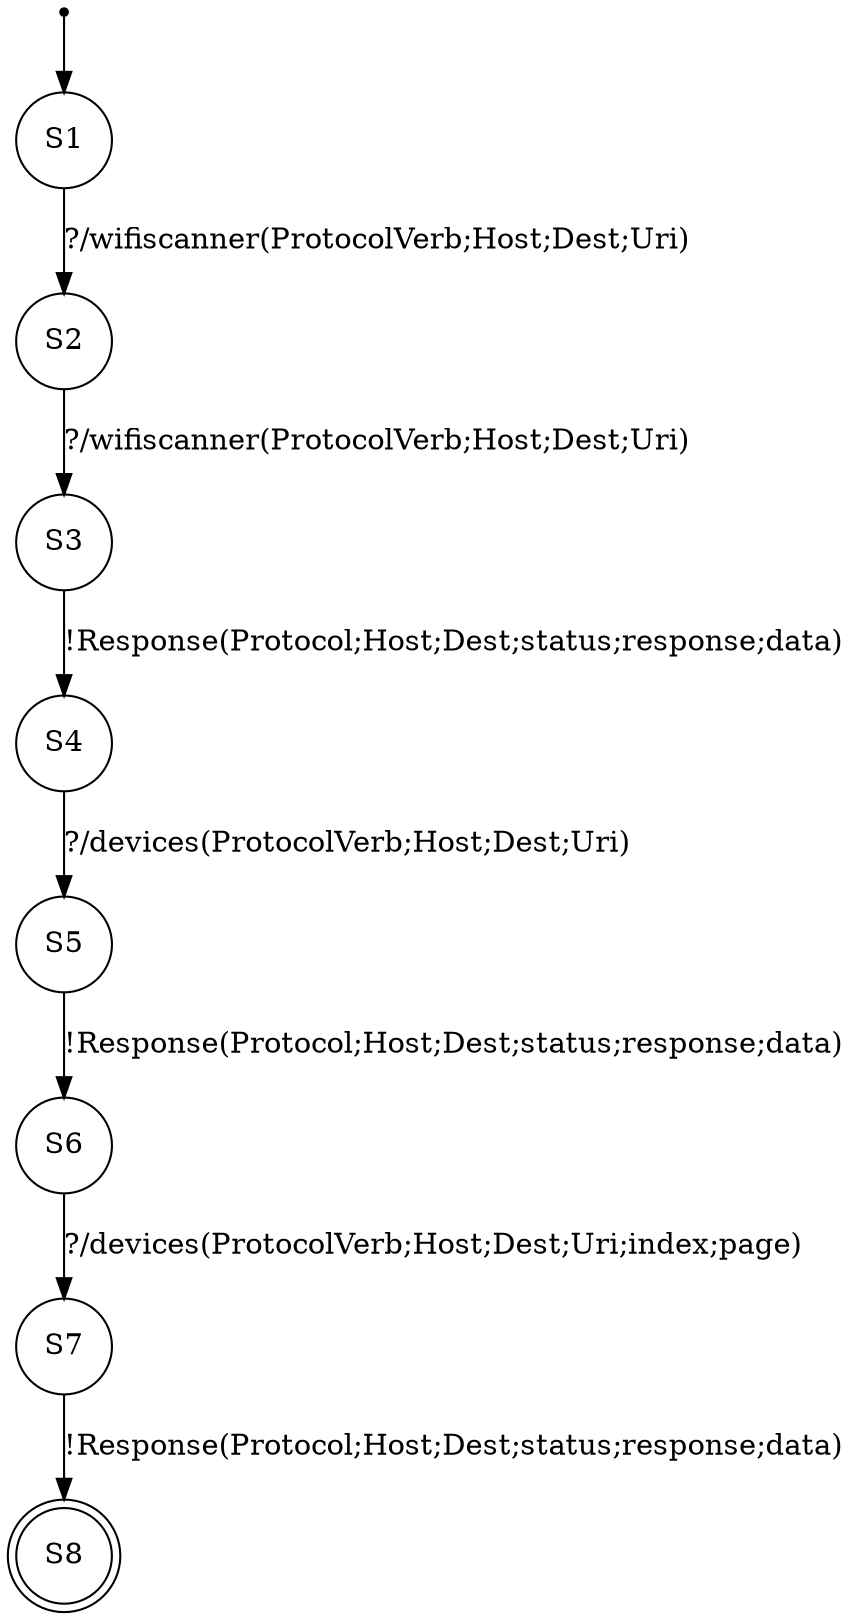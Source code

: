 digraph LTS {
S00[shape=point]
S1[label=S1,shape=circle];
S2[label=S2,shape=circle];
S3[label=S3,shape=circle];
S4[label=S4,shape=circle];
S5[label=S5,shape=circle];
S6[label=S6,shape=circle];
S7[label=S7,shape=circle];
S8[label=S8,shape=doublecircle];
S00 -> S1
S1 -> S2[label ="?/wifiscanner(ProtocolVerb;Host;Dest;Uri)"];
S2 -> S3[label ="?/wifiscanner(ProtocolVerb;Host;Dest;Uri)"];
S3 -> S4[label ="!Response(Protocol;Host;Dest;status;response;data)"];
S4 -> S5[label ="?/devices(ProtocolVerb;Host;Dest;Uri)"];
S5 -> S6[label ="!Response(Protocol;Host;Dest;status;response;data)"];
S6 -> S7[label ="?/devices(ProtocolVerb;Host;Dest;Uri;index;page)"];
S7 -> S8[label ="!Response(Protocol;Host;Dest;status;response;data)"];
}

